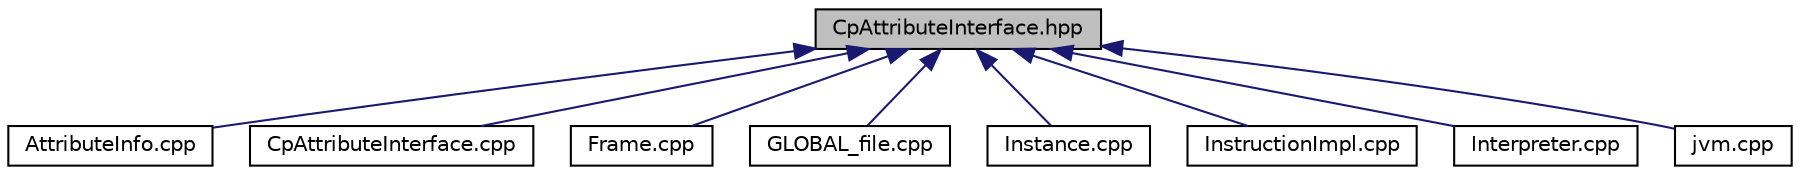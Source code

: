 digraph "CpAttributeInterface.hpp"
{
  edge [fontname="Helvetica",fontsize="10",labelfontname="Helvetica",labelfontsize="10"];
  node [fontname="Helvetica",fontsize="10",shape=record];
  Node1 [label="CpAttributeInterface.hpp",height=0.2,width=0.4,color="black", fillcolor="grey75", style="filled", fontcolor="black"];
  Node1 -> Node2 [dir="back",color="midnightblue",fontsize="10",style="solid"];
  Node2 [label="AttributeInfo.cpp",height=0.2,width=0.4,color="black", fillcolor="white", style="filled",URL="$_attribute_info_8cpp.html",tooltip="Tem os métodos para adiquirir as informações dos atributos;. "];
  Node1 -> Node3 [dir="back",color="midnightblue",fontsize="10",style="solid"];
  Node3 [label="CpAttributeInterface.cpp",height=0.2,width=0.4,color="black", fillcolor="white", style="filled",URL="$_cp_attribute_interface_8cpp.html",tooltip="Funções que verificam, a partir da tag, qual o tipo do bytecode que está sendo lido;. "];
  Node1 -> Node4 [dir="back",color="midnightblue",fontsize="10",style="solid"];
  Node4 [label="Frame.cpp",height=0.2,width=0.4,color="black", fillcolor="white", style="filled",URL="$_frame_8cpp.html",tooltip="Contrutor, destrutor e metodos para o funcionamento da lógica do frame;. "];
  Node1 -> Node5 [dir="back",color="midnightblue",fontsize="10",style="solid"];
  Node5 [label="GLOBAL_file.cpp",height=0.2,width=0.4,color="black", fillcolor="white", style="filled",URL="$_g_l_o_b_a_l__file_8cpp.html",tooltip="Contém métodos que serão utilizados de forma global, ao invés de termos que setar o mesmo para todos ..."];
  Node1 -> Node6 [dir="back",color="midnightblue",fontsize="10",style="solid"];
  Node6 [label="Instance.cpp",height=0.2,width=0.4,color="black", fillcolor="white", style="filled",URL="$_instance_8cpp.html",tooltip="Contém métodos para carregar as informações do Classloader na Instância;. "];
  Node1 -> Node7 [dir="back",color="midnightblue",fontsize="10",style="solid"];
  Node7 [label="InstructionImpl.cpp",height=0.2,width=0.4,color="black", fillcolor="white", style="filled",URL="$_instruction_impl_8cpp.html",tooltip="Métodos referentes a execução de cada instrução ;. "];
  Node1 -> Node8 [dir="back",color="midnightblue",fontsize="10",style="solid"];
  Node8 [label="Interpreter.cpp",height=0.2,width=0.4,color="black", fillcolor="white", style="filled",URL="$_interpreter_8cpp.html",tooltip="Métodos que fazem a atuação do interpretador;. "];
  Node1 -> Node9 [dir="back",color="midnightblue",fontsize="10",style="solid"];
  Node9 [label="jvm.cpp",height=0.2,width=0.4,color="black", fillcolor="white", style="filled",URL="$jvm_8cpp.html",tooltip="Arquivo inicial em que é selecionado ou a exibição do leitor ou do interpretador dependendo da chamad..."];
}
